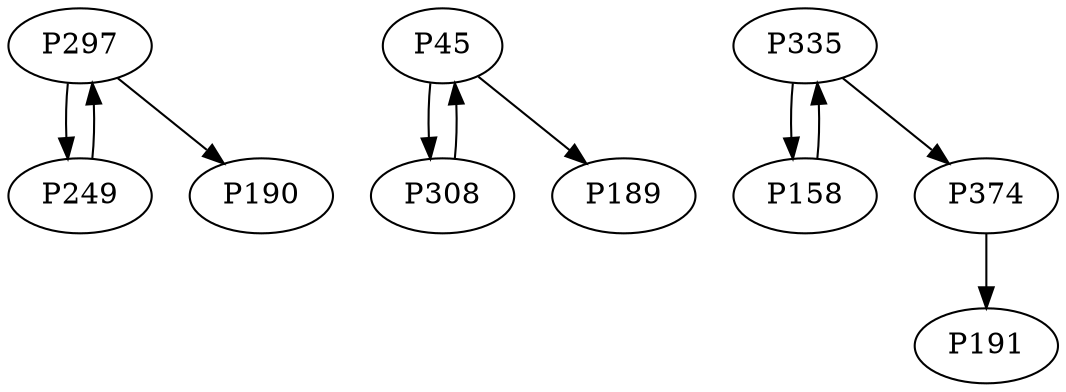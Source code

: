 digraph {
	P297 -> P249
	P249 -> P297
	P45 -> P308
	P297 -> P190
	P374 -> P191
	P308 -> P45
	P158 -> P335
	P335 -> P158
	P45 -> P189
	P335 -> P374
}